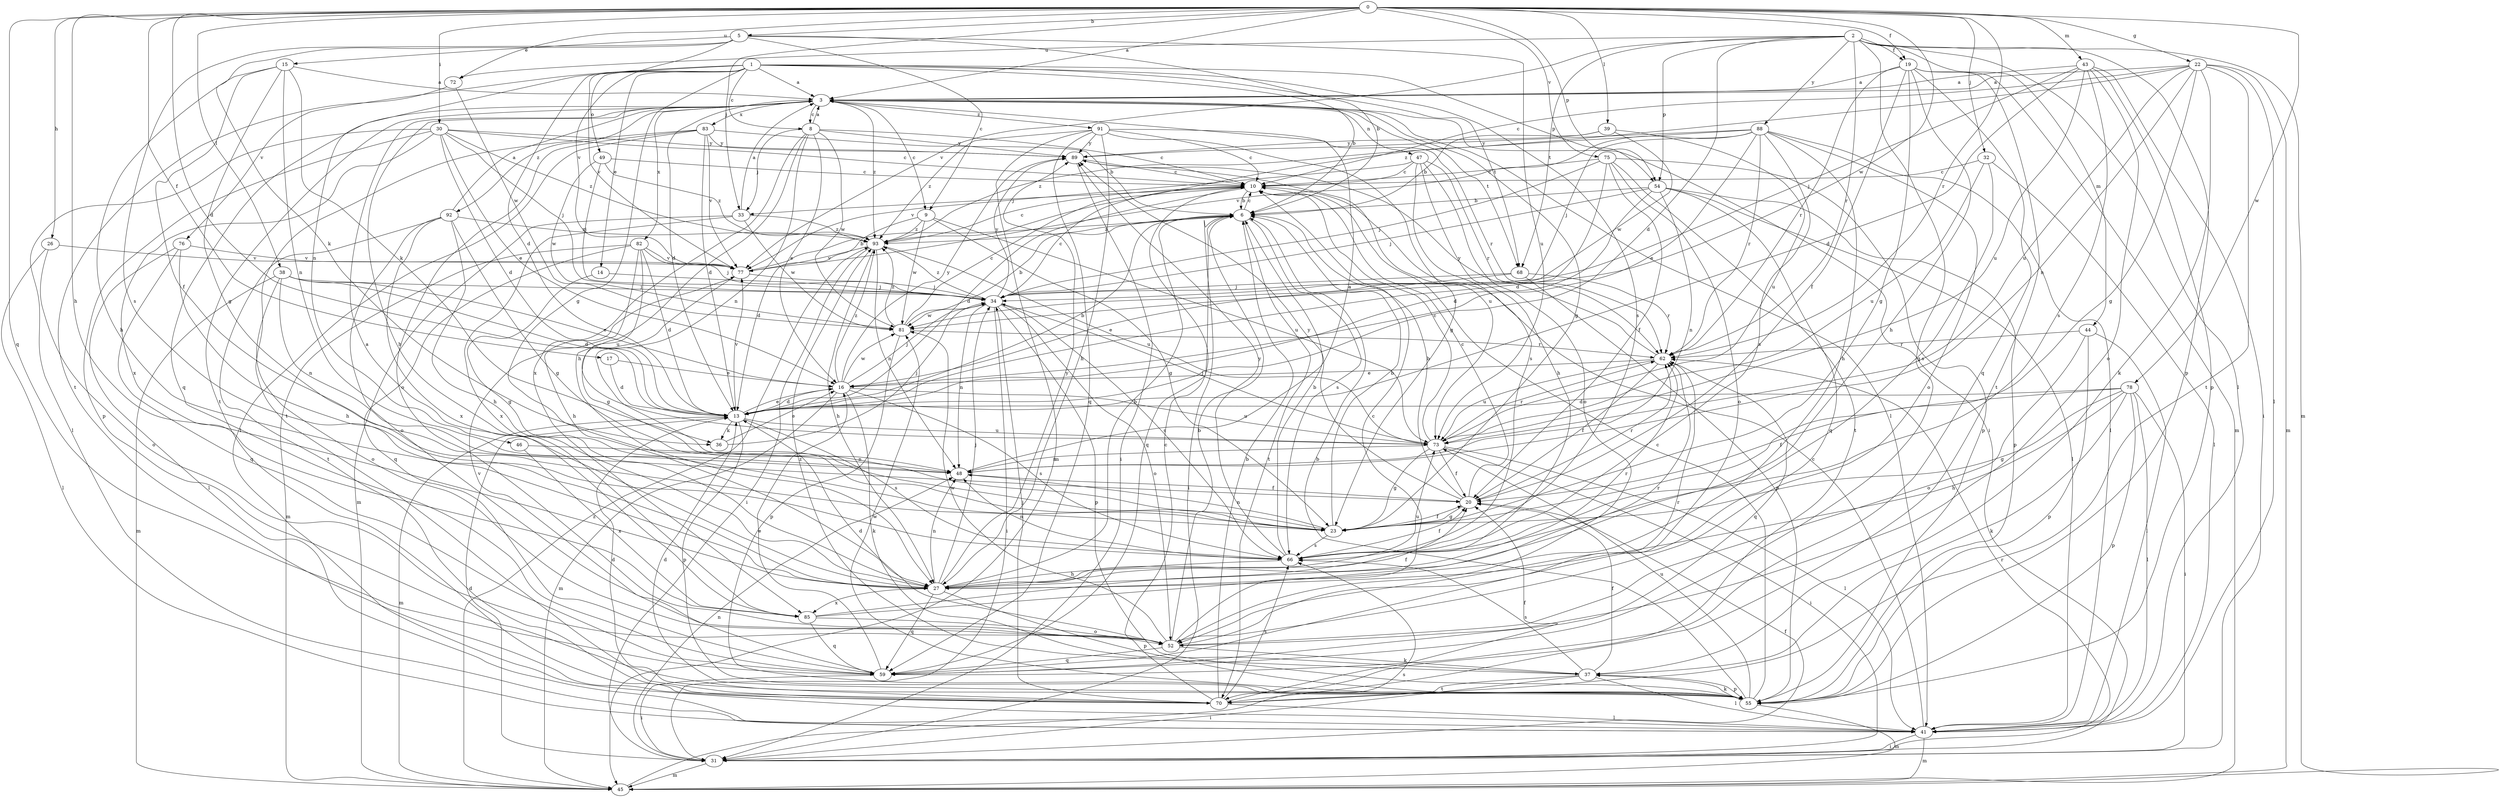 strict digraph  {
0;
1;
2;
3;
5;
6;
8;
9;
10;
13;
14;
15;
16;
17;
19;
20;
22;
23;
26;
27;
30;
31;
32;
33;
34;
36;
37;
38;
39;
41;
43;
44;
45;
46;
47;
48;
49;
52;
54;
55;
59;
62;
66;
68;
70;
72;
73;
75;
76;
77;
78;
81;
82;
83;
85;
88;
89;
91;
92;
93;
0 -> 3  [label=a];
0 -> 5  [label=b];
0 -> 13  [label=d];
0 -> 17  [label=f];
0 -> 19  [label=f];
0 -> 22  [label=g];
0 -> 26  [label=h];
0 -> 27  [label=h];
0 -> 30  [label=i];
0 -> 32  [label=j];
0 -> 33  [label=j];
0 -> 38  [label=l];
0 -> 39  [label=l];
0 -> 43  [label=m];
0 -> 54  [label=p];
0 -> 59  [label=q];
0 -> 62  [label=r];
0 -> 72  [label=u];
0 -> 75  [label=v];
0 -> 78  [label=w];
0 -> 81  [label=w];
1 -> 3  [label=a];
1 -> 6  [label=b];
1 -> 8  [label=c];
1 -> 13  [label=d];
1 -> 14  [label=e];
1 -> 23  [label=g];
1 -> 46  [label=n];
1 -> 49  [label=o];
1 -> 54  [label=p];
1 -> 66  [label=s];
1 -> 68  [label=t];
1 -> 76  [label=v];
1 -> 77  [label=v];
2 -> 13  [label=d];
2 -> 19  [label=f];
2 -> 41  [label=l];
2 -> 44  [label=m];
2 -> 45  [label=m];
2 -> 54  [label=p];
2 -> 55  [label=p];
2 -> 59  [label=q];
2 -> 62  [label=r];
2 -> 68  [label=t];
2 -> 72  [label=u];
2 -> 77  [label=v];
2 -> 88  [label=y];
3 -> 8  [label=c];
3 -> 9  [label=c];
3 -> 13  [label=d];
3 -> 23  [label=g];
3 -> 27  [label=h];
3 -> 31  [label=i];
3 -> 41  [label=l];
3 -> 47  [label=n];
3 -> 59  [label=q];
3 -> 68  [label=t];
3 -> 70  [label=t];
3 -> 82  [label=x];
3 -> 83  [label=x];
3 -> 91  [label=z];
3 -> 92  [label=z];
3 -> 93  [label=z];
5 -> 6  [label=b];
5 -> 9  [label=c];
5 -> 15  [label=e];
5 -> 36  [label=k];
5 -> 66  [label=s];
5 -> 73  [label=u];
5 -> 77  [label=v];
6 -> 10  [label=c];
6 -> 31  [label=i];
6 -> 59  [label=q];
6 -> 66  [label=s];
6 -> 70  [label=t];
6 -> 93  [label=z];
8 -> 3  [label=a];
8 -> 10  [label=c];
8 -> 16  [label=e];
8 -> 27  [label=h];
8 -> 33  [label=j];
8 -> 48  [label=n];
8 -> 81  [label=w];
8 -> 85  [label=x];
8 -> 89  [label=y];
9 -> 13  [label=d];
9 -> 23  [label=g];
9 -> 73  [label=u];
9 -> 81  [label=w];
9 -> 93  [label=z];
10 -> 6  [label=b];
10 -> 13  [label=d];
10 -> 33  [label=j];
13 -> 6  [label=b];
13 -> 16  [label=e];
13 -> 36  [label=k];
13 -> 45  [label=m];
13 -> 55  [label=p];
13 -> 66  [label=s];
13 -> 73  [label=u];
13 -> 77  [label=v];
14 -> 23  [label=g];
14 -> 34  [label=j];
15 -> 3  [label=a];
15 -> 20  [label=f];
15 -> 23  [label=g];
15 -> 27  [label=h];
15 -> 36  [label=k];
15 -> 48  [label=n];
16 -> 13  [label=d];
16 -> 34  [label=j];
16 -> 37  [label=k];
16 -> 45  [label=m];
16 -> 66  [label=s];
16 -> 73  [label=u];
16 -> 81  [label=w];
16 -> 89  [label=y];
16 -> 93  [label=z];
17 -> 13  [label=d];
17 -> 16  [label=e];
19 -> 3  [label=a];
19 -> 20  [label=f];
19 -> 23  [label=g];
19 -> 27  [label=h];
19 -> 45  [label=m];
19 -> 59  [label=q];
19 -> 62  [label=r];
19 -> 70  [label=t];
20 -> 6  [label=b];
20 -> 10  [label=c];
20 -> 23  [label=g];
20 -> 62  [label=r];
20 -> 89  [label=y];
22 -> 3  [label=a];
22 -> 10  [label=c];
22 -> 23  [label=g];
22 -> 37  [label=k];
22 -> 41  [label=l];
22 -> 45  [label=m];
22 -> 48  [label=n];
22 -> 70  [label=t];
22 -> 73  [label=u];
22 -> 93  [label=z];
23 -> 6  [label=b];
23 -> 20  [label=f];
23 -> 48  [label=n];
23 -> 66  [label=s];
26 -> 41  [label=l];
26 -> 52  [label=o];
26 -> 77  [label=v];
27 -> 3  [label=a];
27 -> 6  [label=b];
27 -> 34  [label=j];
27 -> 48  [label=n];
27 -> 55  [label=p];
27 -> 59  [label=q];
27 -> 62  [label=r];
27 -> 73  [label=u];
27 -> 85  [label=x];
27 -> 89  [label=y];
30 -> 10  [label=c];
30 -> 13  [label=d];
30 -> 16  [label=e];
30 -> 34  [label=j];
30 -> 41  [label=l];
30 -> 55  [label=p];
30 -> 85  [label=x];
30 -> 89  [label=y];
30 -> 93  [label=z];
31 -> 13  [label=d];
31 -> 20  [label=f];
31 -> 45  [label=m];
31 -> 48  [label=n];
31 -> 62  [label=r];
32 -> 10  [label=c];
32 -> 41  [label=l];
32 -> 66  [label=s];
32 -> 73  [label=u];
33 -> 3  [label=a];
33 -> 45  [label=m];
33 -> 81  [label=w];
33 -> 85  [label=x];
33 -> 93  [label=z];
34 -> 10  [label=c];
34 -> 31  [label=i];
34 -> 48  [label=n];
34 -> 52  [label=o];
34 -> 55  [label=p];
34 -> 66  [label=s];
34 -> 81  [label=w];
34 -> 89  [label=y];
34 -> 93  [label=z];
36 -> 16  [label=e];
36 -> 34  [label=j];
37 -> 20  [label=f];
37 -> 31  [label=i];
37 -> 41  [label=l];
37 -> 55  [label=p];
37 -> 66  [label=s];
37 -> 70  [label=t];
37 -> 93  [label=z];
38 -> 13  [label=d];
38 -> 16  [label=e];
38 -> 34  [label=j];
38 -> 45  [label=m];
38 -> 48  [label=n];
38 -> 52  [label=o];
39 -> 6  [label=b];
39 -> 73  [label=u];
39 -> 81  [label=w];
39 -> 89  [label=y];
41 -> 10  [label=c];
41 -> 31  [label=i];
41 -> 45  [label=m];
43 -> 3  [label=a];
43 -> 13  [label=d];
43 -> 31  [label=i];
43 -> 34  [label=j];
43 -> 52  [label=o];
43 -> 55  [label=p];
43 -> 66  [label=s];
43 -> 73  [label=u];
44 -> 41  [label=l];
44 -> 52  [label=o];
44 -> 55  [label=p];
44 -> 62  [label=r];
45 -> 66  [label=s];
45 -> 93  [label=z];
46 -> 48  [label=n];
46 -> 85  [label=x];
47 -> 10  [label=c];
47 -> 27  [label=h];
47 -> 52  [label=o];
47 -> 62  [label=r];
47 -> 66  [label=s];
47 -> 77  [label=v];
48 -> 3  [label=a];
48 -> 20  [label=f];
49 -> 10  [label=c];
49 -> 34  [label=j];
49 -> 81  [label=w];
49 -> 93  [label=z];
52 -> 6  [label=b];
52 -> 10  [label=c];
52 -> 13  [label=d];
52 -> 37  [label=k];
52 -> 59  [label=q];
52 -> 62  [label=r];
52 -> 81  [label=w];
54 -> 6  [label=b];
54 -> 13  [label=d];
54 -> 34  [label=j];
54 -> 41  [label=l];
54 -> 48  [label=n];
54 -> 55  [label=p];
54 -> 59  [label=q];
55 -> 6  [label=b];
55 -> 10  [label=c];
55 -> 13  [label=d];
55 -> 37  [label=k];
55 -> 45  [label=m];
55 -> 73  [label=u];
55 -> 81  [label=w];
59 -> 16  [label=e];
59 -> 31  [label=i];
59 -> 77  [label=v];
62 -> 16  [label=e];
62 -> 20  [label=f];
62 -> 59  [label=q];
62 -> 73  [label=u];
62 -> 89  [label=y];
66 -> 6  [label=b];
66 -> 20  [label=f];
66 -> 27  [label=h];
66 -> 48  [label=n];
66 -> 89  [label=y];
68 -> 16  [label=e];
68 -> 34  [label=j];
68 -> 55  [label=p];
68 -> 62  [label=r];
70 -> 6  [label=b];
70 -> 10  [label=c];
70 -> 13  [label=d];
70 -> 20  [label=f];
70 -> 34  [label=j];
70 -> 41  [label=l];
70 -> 66  [label=s];
72 -> 70  [label=t];
72 -> 81  [label=w];
73 -> 10  [label=c];
73 -> 20  [label=f];
73 -> 23  [label=g];
73 -> 31  [label=i];
73 -> 34  [label=j];
73 -> 41  [label=l];
73 -> 48  [label=n];
73 -> 62  [label=r];
75 -> 10  [label=c];
75 -> 13  [label=d];
75 -> 20  [label=f];
75 -> 34  [label=j];
75 -> 52  [label=o];
75 -> 55  [label=p];
75 -> 70  [label=t];
76 -> 27  [label=h];
76 -> 41  [label=l];
76 -> 59  [label=q];
76 -> 77  [label=v];
77 -> 6  [label=b];
77 -> 23  [label=g];
77 -> 34  [label=j];
78 -> 13  [label=d];
78 -> 20  [label=f];
78 -> 23  [label=g];
78 -> 27  [label=h];
78 -> 31  [label=i];
78 -> 37  [label=k];
78 -> 41  [label=l];
78 -> 55  [label=p];
81 -> 6  [label=b];
81 -> 10  [label=c];
81 -> 55  [label=p];
81 -> 62  [label=r];
81 -> 93  [label=z];
82 -> 13  [label=d];
82 -> 27  [label=h];
82 -> 34  [label=j];
82 -> 45  [label=m];
82 -> 59  [label=q];
82 -> 73  [label=u];
82 -> 77  [label=v];
83 -> 6  [label=b];
83 -> 13  [label=d];
83 -> 41  [label=l];
83 -> 52  [label=o];
83 -> 70  [label=t];
83 -> 77  [label=v];
83 -> 89  [label=y];
85 -> 20  [label=f];
85 -> 52  [label=o];
85 -> 59  [label=q];
85 -> 62  [label=r];
88 -> 16  [label=e];
88 -> 27  [label=h];
88 -> 34  [label=j];
88 -> 41  [label=l];
88 -> 52  [label=o];
88 -> 62  [label=r];
88 -> 66  [label=s];
88 -> 77  [label=v];
88 -> 89  [label=y];
88 -> 93  [label=z];
89 -> 10  [label=c];
89 -> 31  [label=i];
89 -> 73  [label=u];
91 -> 10  [label=c];
91 -> 23  [label=g];
91 -> 27  [label=h];
91 -> 45  [label=m];
91 -> 59  [label=q];
91 -> 62  [label=r];
91 -> 89  [label=y];
91 -> 93  [label=z];
92 -> 3  [label=a];
92 -> 23  [label=g];
92 -> 27  [label=h];
92 -> 52  [label=o];
92 -> 70  [label=t];
92 -> 85  [label=x];
92 -> 93  [label=z];
93 -> 10  [label=c];
93 -> 27  [label=h];
93 -> 31  [label=i];
93 -> 48  [label=n];
93 -> 73  [label=u];
93 -> 77  [label=v];
}
